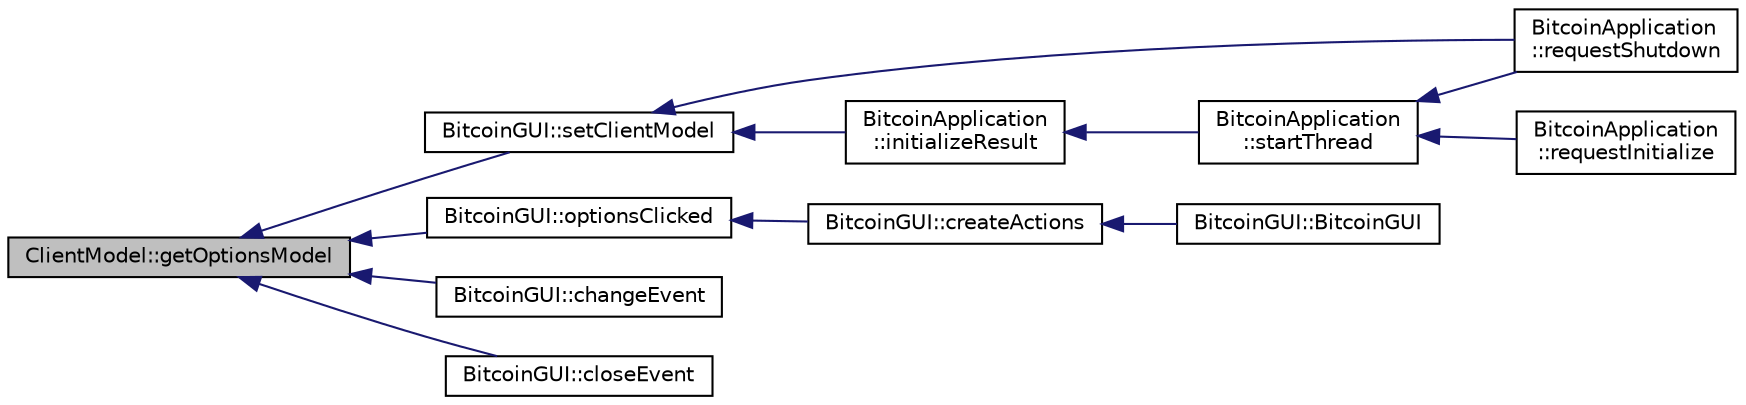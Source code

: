 digraph "ClientModel::getOptionsModel"
{
  edge [fontname="Helvetica",fontsize="10",labelfontname="Helvetica",labelfontsize="10"];
  node [fontname="Helvetica",fontsize="10",shape=record];
  rankdir="LR";
  Node124 [label="ClientModel::getOptionsModel",height=0.2,width=0.4,color="black", fillcolor="grey75", style="filled", fontcolor="black"];
  Node124 -> Node125 [dir="back",color="midnightblue",fontsize="10",style="solid",fontname="Helvetica"];
  Node125 [label="BitcoinGUI::setClientModel",height=0.2,width=0.4,color="black", fillcolor="white", style="filled",URL="$class_bitcoin_g_u_i.html#a99d71e1f8478ab937ce2522c8d3815e3",tooltip="Set the client model. "];
  Node125 -> Node126 [dir="back",color="midnightblue",fontsize="10",style="solid",fontname="Helvetica"];
  Node126 [label="BitcoinApplication\l::requestShutdown",height=0.2,width=0.4,color="black", fillcolor="white", style="filled",URL="$class_bitcoin_application.html#a37c560d4c04d14a6da151b82caf8888f",tooltip="Request core shutdown. "];
  Node125 -> Node127 [dir="back",color="midnightblue",fontsize="10",style="solid",fontname="Helvetica"];
  Node127 [label="BitcoinApplication\l::initializeResult",height=0.2,width=0.4,color="black", fillcolor="white", style="filled",URL="$class_bitcoin_application.html#aceb08b4063e4fb264cf11cf7f9edd969"];
  Node127 -> Node128 [dir="back",color="midnightblue",fontsize="10",style="solid",fontname="Helvetica"];
  Node128 [label="BitcoinApplication\l::startThread",height=0.2,width=0.4,color="black", fillcolor="white", style="filled",URL="$class_bitcoin_application.html#a61afce9356e452c53ad4c83f5ca19df8"];
  Node128 -> Node129 [dir="back",color="midnightblue",fontsize="10",style="solid",fontname="Helvetica"];
  Node129 [label="BitcoinApplication\l::requestInitialize",height=0.2,width=0.4,color="black", fillcolor="white", style="filled",URL="$class_bitcoin_application.html#ade19c44b87b00b6b19b433caf4c22ba6",tooltip="Request core initialization. "];
  Node128 -> Node126 [dir="back",color="midnightblue",fontsize="10",style="solid",fontname="Helvetica"];
  Node124 -> Node130 [dir="back",color="midnightblue",fontsize="10",style="solid",fontname="Helvetica"];
  Node130 [label="BitcoinGUI::optionsClicked",height=0.2,width=0.4,color="black", fillcolor="white", style="filled",URL="$class_bitcoin_g_u_i.html#a366dfb05459cb49fec8adb7f97bf2ad7",tooltip="Show configuration dialog. "];
  Node130 -> Node131 [dir="back",color="midnightblue",fontsize="10",style="solid",fontname="Helvetica"];
  Node131 [label="BitcoinGUI::createActions",height=0.2,width=0.4,color="black", fillcolor="white", style="filled",URL="$class_bitcoin_g_u_i.html#a218c9f5712e5a08ebc9ce06513430bba",tooltip="Create the main UI actions. "];
  Node131 -> Node132 [dir="back",color="midnightblue",fontsize="10",style="solid",fontname="Helvetica"];
  Node132 [label="BitcoinGUI::BitcoinGUI",height=0.2,width=0.4,color="black", fillcolor="white", style="filled",URL="$class_bitcoin_g_u_i.html#a2598b4ffab4a206877bee80916cc775c"];
  Node124 -> Node133 [dir="back",color="midnightblue",fontsize="10",style="solid",fontname="Helvetica"];
  Node133 [label="BitcoinGUI::changeEvent",height=0.2,width=0.4,color="black", fillcolor="white", style="filled",URL="$class_bitcoin_g_u_i.html#a11e94d1243e51b6398e7ca4079f7c46a"];
  Node124 -> Node134 [dir="back",color="midnightblue",fontsize="10",style="solid",fontname="Helvetica"];
  Node134 [label="BitcoinGUI::closeEvent",height=0.2,width=0.4,color="black", fillcolor="white", style="filled",URL="$class_bitcoin_g_u_i.html#ac46f8826c13b6340f5568d3f31fc3dfa"];
}

